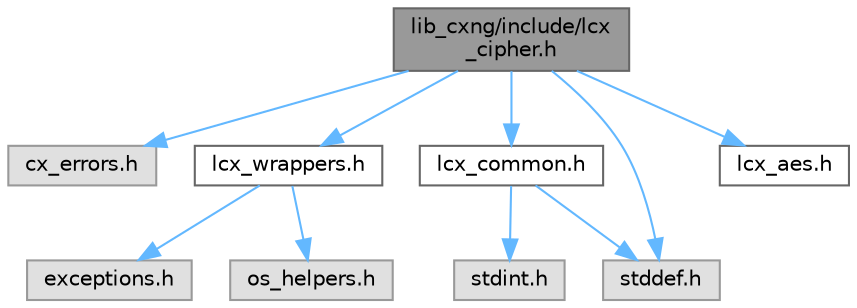 digraph "lib_cxng/include/lcx_cipher.h"
{
 // LATEX_PDF_SIZE
  bgcolor="transparent";
  edge [fontname=Helvetica,fontsize=10,labelfontname=Helvetica,labelfontsize=10];
  node [fontname=Helvetica,fontsize=10,shape=box,height=0.2,width=0.4];
  Node1 [label="lib_cxng/include/lcx\l_cipher.h",height=0.2,width=0.4,color="gray40", fillcolor="grey60", style="filled", fontcolor="black",tooltip="API for block ciphers."];
  Node1 -> Node2 [color="steelblue1",style="solid"];
  Node2 [label="cx_errors.h",height=0.2,width=0.4,color="grey60", fillcolor="#E0E0E0", style="filled",tooltip=" "];
  Node1 -> Node3 [color="steelblue1",style="solid"];
  Node3 [label="lcx_wrappers.h",height=0.2,width=0.4,color="grey40", fillcolor="white", style="filled",URL="$lcx__wrappers_8h.html",tooltip=" "];
  Node3 -> Node4 [color="steelblue1",style="solid"];
  Node4 [label="exceptions.h",height=0.2,width=0.4,color="grey60", fillcolor="#E0E0E0", style="filled",tooltip=" "];
  Node3 -> Node5 [color="steelblue1",style="solid"];
  Node5 [label="os_helpers.h",height=0.2,width=0.4,color="grey60", fillcolor="#E0E0E0", style="filled",tooltip=" "];
  Node1 -> Node6 [color="steelblue1",style="solid"];
  Node6 [label="lcx_common.h",height=0.2,width=0.4,color="grey40", fillcolor="white", style="filled",URL="$lcx__common_8h.html",tooltip="Cryptography flags."];
  Node6 -> Node7 [color="steelblue1",style="solid"];
  Node7 [label="stdint.h",height=0.2,width=0.4,color="grey60", fillcolor="#E0E0E0", style="filled",tooltip=" "];
  Node6 -> Node8 [color="steelblue1",style="solid"];
  Node8 [label="stddef.h",height=0.2,width=0.4,color="grey60", fillcolor="#E0E0E0", style="filled",tooltip=" "];
  Node1 -> Node9 [color="steelblue1",style="solid"];
  Node9 [label="lcx_aes.h",height=0.2,width=0.4,color="grey40", fillcolor="white", style="filled",URL="$lcx__aes_8h.html",tooltip="AES (Advanced Encryption Standard)."];
  Node1 -> Node8 [color="steelblue1",style="solid"];
}
